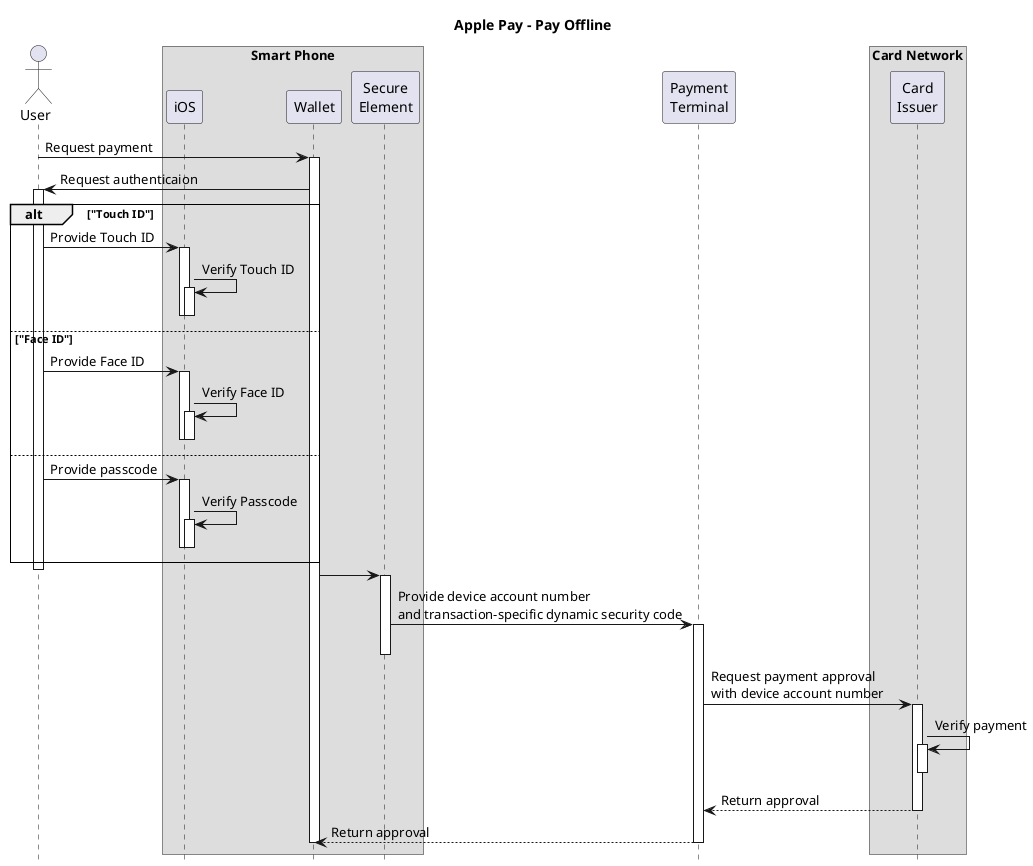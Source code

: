 
https://plantuml.com/sequence-diagram

@startuml
Hide Footbox
Title Apple Pay - Pay Offline
Skinparam Sequence {
  GroupBorderThickness 1
  GroupBorderShadowing false
}
Skinparam BoxPadding 100

Actor "User" as user
Box "Smart Phone"
Participant "iOS" as ios
Participant "Wallet" as wallet
Participant "Secure\nElement" as se
End Box
Participant "Payment\nTerminal" as terminal
Box "Card Network"
Participant "Card\nIssuer" as issuer
End Box

user -> wallet ++ : Request payment
  user <- wallet : Request authenticaion
    user++
    Alt "Touch ID"
    user -> ios : Provide Touch ID
      ios++
        ios -> ios++ : Verify Touch ID
        ios--
      ios--
    Else "Face ID"
    user -> ios : Provide Face ID
      ios++
        ios -> ios++ : Verify Face ID
        ios--
      ios--
    Else
    user -> ios : Provide passcode
      ios++
        ios -> ios++ : Verify Passcode
        ios--
      ios--
    End
    user--

  wallet -> se :
    se++
    se -> terminal : Provide device account number \nand transaction-specific dynamic security code
      terminal++
      se--
      terminal -> issuer : Request payment approval \nwith device account number
        issuer++
        issuer -> issuer++: Verify payment
          issuer--
      terminal <-- issuer : Return approval
      issuer--
      wallet <-- terminal : Return approval
      terminal--
    wallet--


@enduml